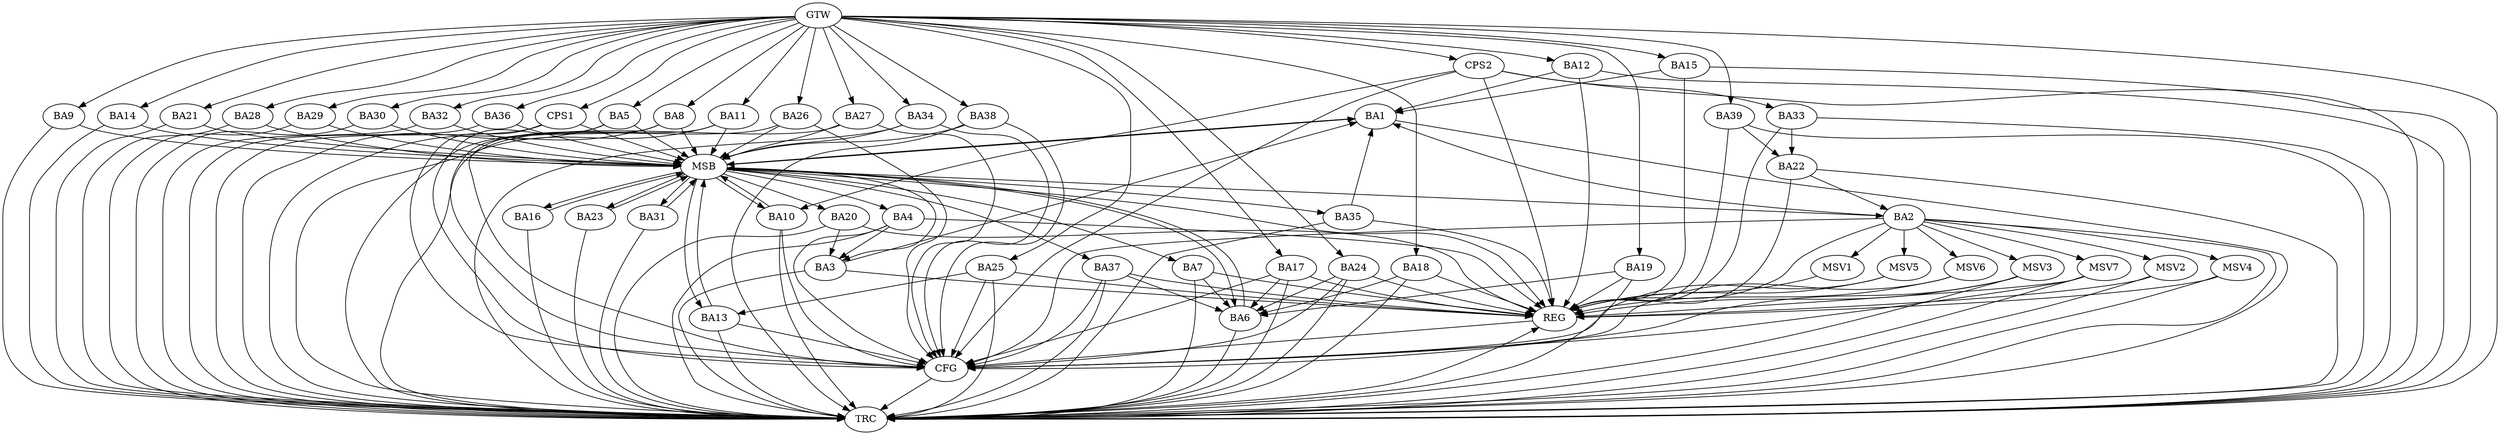 strict digraph G {
  BA1 [ label="BA1" ];
  BA2 [ label="BA2" ];
  BA3 [ label="BA3" ];
  BA4 [ label="BA4" ];
  BA5 [ label="BA5" ];
  BA6 [ label="BA6" ];
  BA7 [ label="BA7" ];
  BA8 [ label="BA8" ];
  BA9 [ label="BA9" ];
  BA10 [ label="BA10" ];
  BA11 [ label="BA11" ];
  BA12 [ label="BA12" ];
  BA13 [ label="BA13" ];
  BA14 [ label="BA14" ];
  BA15 [ label="BA15" ];
  BA16 [ label="BA16" ];
  BA17 [ label="BA17" ];
  BA18 [ label="BA18" ];
  BA19 [ label="BA19" ];
  BA20 [ label="BA20" ];
  BA21 [ label="BA21" ];
  BA22 [ label="BA22" ];
  BA23 [ label="BA23" ];
  BA24 [ label="BA24" ];
  BA25 [ label="BA25" ];
  BA26 [ label="BA26" ];
  BA27 [ label="BA27" ];
  BA28 [ label="BA28" ];
  BA29 [ label="BA29" ];
  BA30 [ label="BA30" ];
  BA31 [ label="BA31" ];
  BA32 [ label="BA32" ];
  BA33 [ label="BA33" ];
  BA34 [ label="BA34" ];
  BA35 [ label="BA35" ];
  BA36 [ label="BA36" ];
  BA37 [ label="BA37" ];
  BA38 [ label="BA38" ];
  BA39 [ label="BA39" ];
  CPS1 [ label="CPS1" ];
  CPS2 [ label="CPS2" ];
  GTW [ label="GTW" ];
  REG [ label="REG" ];
  MSB [ label="MSB" ];
  CFG [ label="CFG" ];
  TRC [ label="TRC" ];
  MSV1 [ label="MSV1" ];
  MSV2 [ label="MSV2" ];
  MSV3 [ label="MSV3" ];
  MSV4 [ label="MSV4" ];
  MSV5 [ label="MSV5" ];
  MSV6 [ label="MSV6" ];
  MSV7 [ label="MSV7" ];
  BA2 -> BA1;
  BA3 -> BA1;
  BA4 -> BA3;
  BA7 -> BA6;
  BA12 -> BA1;
  BA15 -> BA1;
  BA17 -> BA6;
  BA18 -> BA6;
  BA19 -> BA6;
  BA20 -> BA3;
  BA22 -> BA2;
  BA24 -> BA6;
  BA25 -> BA13;
  BA33 -> BA22;
  BA35 -> BA1;
  BA37 -> BA6;
  BA39 -> BA22;
  CPS2 -> BA33;
  CPS2 -> BA10;
  GTW -> BA5;
  GTW -> BA8;
  GTW -> BA9;
  GTW -> BA11;
  GTW -> BA12;
  GTW -> BA14;
  GTW -> BA15;
  GTW -> BA17;
  GTW -> BA18;
  GTW -> BA19;
  GTW -> BA21;
  GTW -> BA24;
  GTW -> BA25;
  GTW -> BA26;
  GTW -> BA27;
  GTW -> BA28;
  GTW -> BA29;
  GTW -> BA30;
  GTW -> BA32;
  GTW -> BA34;
  GTW -> BA36;
  GTW -> BA38;
  GTW -> BA39;
  GTW -> CPS1;
  GTW -> CPS2;
  BA2 -> REG;
  BA3 -> REG;
  BA4 -> REG;
  BA7 -> REG;
  BA12 -> REG;
  BA15 -> REG;
  BA17 -> REG;
  BA18 -> REG;
  BA19 -> REG;
  BA20 -> REG;
  BA22 -> REG;
  BA24 -> REG;
  BA25 -> REG;
  BA33 -> REG;
  BA35 -> REG;
  BA37 -> REG;
  BA39 -> REG;
  CPS2 -> REG;
  BA1 -> MSB;
  MSB -> BA2;
  MSB -> REG;
  BA5 -> MSB;
  MSB -> BA1;
  BA6 -> MSB;
  BA8 -> MSB;
  MSB -> BA6;
  BA9 -> MSB;
  MSB -> BA3;
  BA10 -> MSB;
  BA11 -> MSB;
  BA13 -> MSB;
  BA14 -> MSB;
  BA16 -> MSB;
  BA21 -> MSB;
  MSB -> BA13;
  BA23 -> MSB;
  BA26 -> MSB;
  BA27 -> MSB;
  MSB -> BA10;
  BA28 -> MSB;
  BA29 -> MSB;
  MSB -> BA20;
  BA30 -> MSB;
  BA31 -> MSB;
  MSB -> BA7;
  BA32 -> MSB;
  BA34 -> MSB;
  BA36 -> MSB;
  MSB -> BA4;
  BA38 -> MSB;
  CPS1 -> MSB;
  MSB -> BA37;
  MSB -> BA35;
  MSB -> BA16;
  MSB -> BA31;
  MSB -> BA23;
  BA26 -> CFG;
  BA27 -> CFG;
  BA11 -> CFG;
  BA17 -> CFG;
  BA24 -> CFG;
  BA34 -> CFG;
  BA10 -> CFG;
  BA2 -> CFG;
  BA13 -> CFG;
  CPS2 -> CFG;
  BA8 -> CFG;
  BA5 -> CFG;
  BA4 -> CFG;
  BA37 -> CFG;
  CPS1 -> CFG;
  BA25 -> CFG;
  BA38 -> CFG;
  REG -> CFG;
  BA1 -> TRC;
  BA2 -> TRC;
  BA3 -> TRC;
  BA4 -> TRC;
  BA5 -> TRC;
  BA6 -> TRC;
  BA7 -> TRC;
  BA8 -> TRC;
  BA9 -> TRC;
  BA10 -> TRC;
  BA11 -> TRC;
  BA12 -> TRC;
  BA13 -> TRC;
  BA14 -> TRC;
  BA15 -> TRC;
  BA16 -> TRC;
  BA17 -> TRC;
  BA18 -> TRC;
  BA19 -> TRC;
  BA20 -> TRC;
  BA21 -> TRC;
  BA22 -> TRC;
  BA23 -> TRC;
  BA24 -> TRC;
  BA25 -> TRC;
  BA26 -> TRC;
  BA27 -> TRC;
  BA28 -> TRC;
  BA29 -> TRC;
  BA30 -> TRC;
  BA31 -> TRC;
  BA32 -> TRC;
  BA33 -> TRC;
  BA34 -> TRC;
  BA35 -> TRC;
  BA36 -> TRC;
  BA37 -> TRC;
  BA38 -> TRC;
  BA39 -> TRC;
  CPS1 -> TRC;
  CPS2 -> TRC;
  GTW -> TRC;
  CFG -> TRC;
  TRC -> REG;
  BA2 -> MSV1;
  MSV1 -> REG;
  BA2 -> MSV2;
  BA2 -> MSV3;
  MSV2 -> REG;
  MSV2 -> TRC;
  MSV3 -> REG;
  MSV3 -> TRC;
  MSV3 -> CFG;
  BA2 -> MSV4;
  BA2 -> MSV5;
  MSV4 -> REG;
  MSV4 -> TRC;
  MSV5 -> REG;
  MSV5 -> CFG;
  BA2 -> MSV6;
  BA2 -> MSV7;
  MSV6 -> REG;
  MSV6 -> CFG;
  MSV7 -> REG;
  MSV7 -> TRC;
  MSV7 -> CFG;
}
